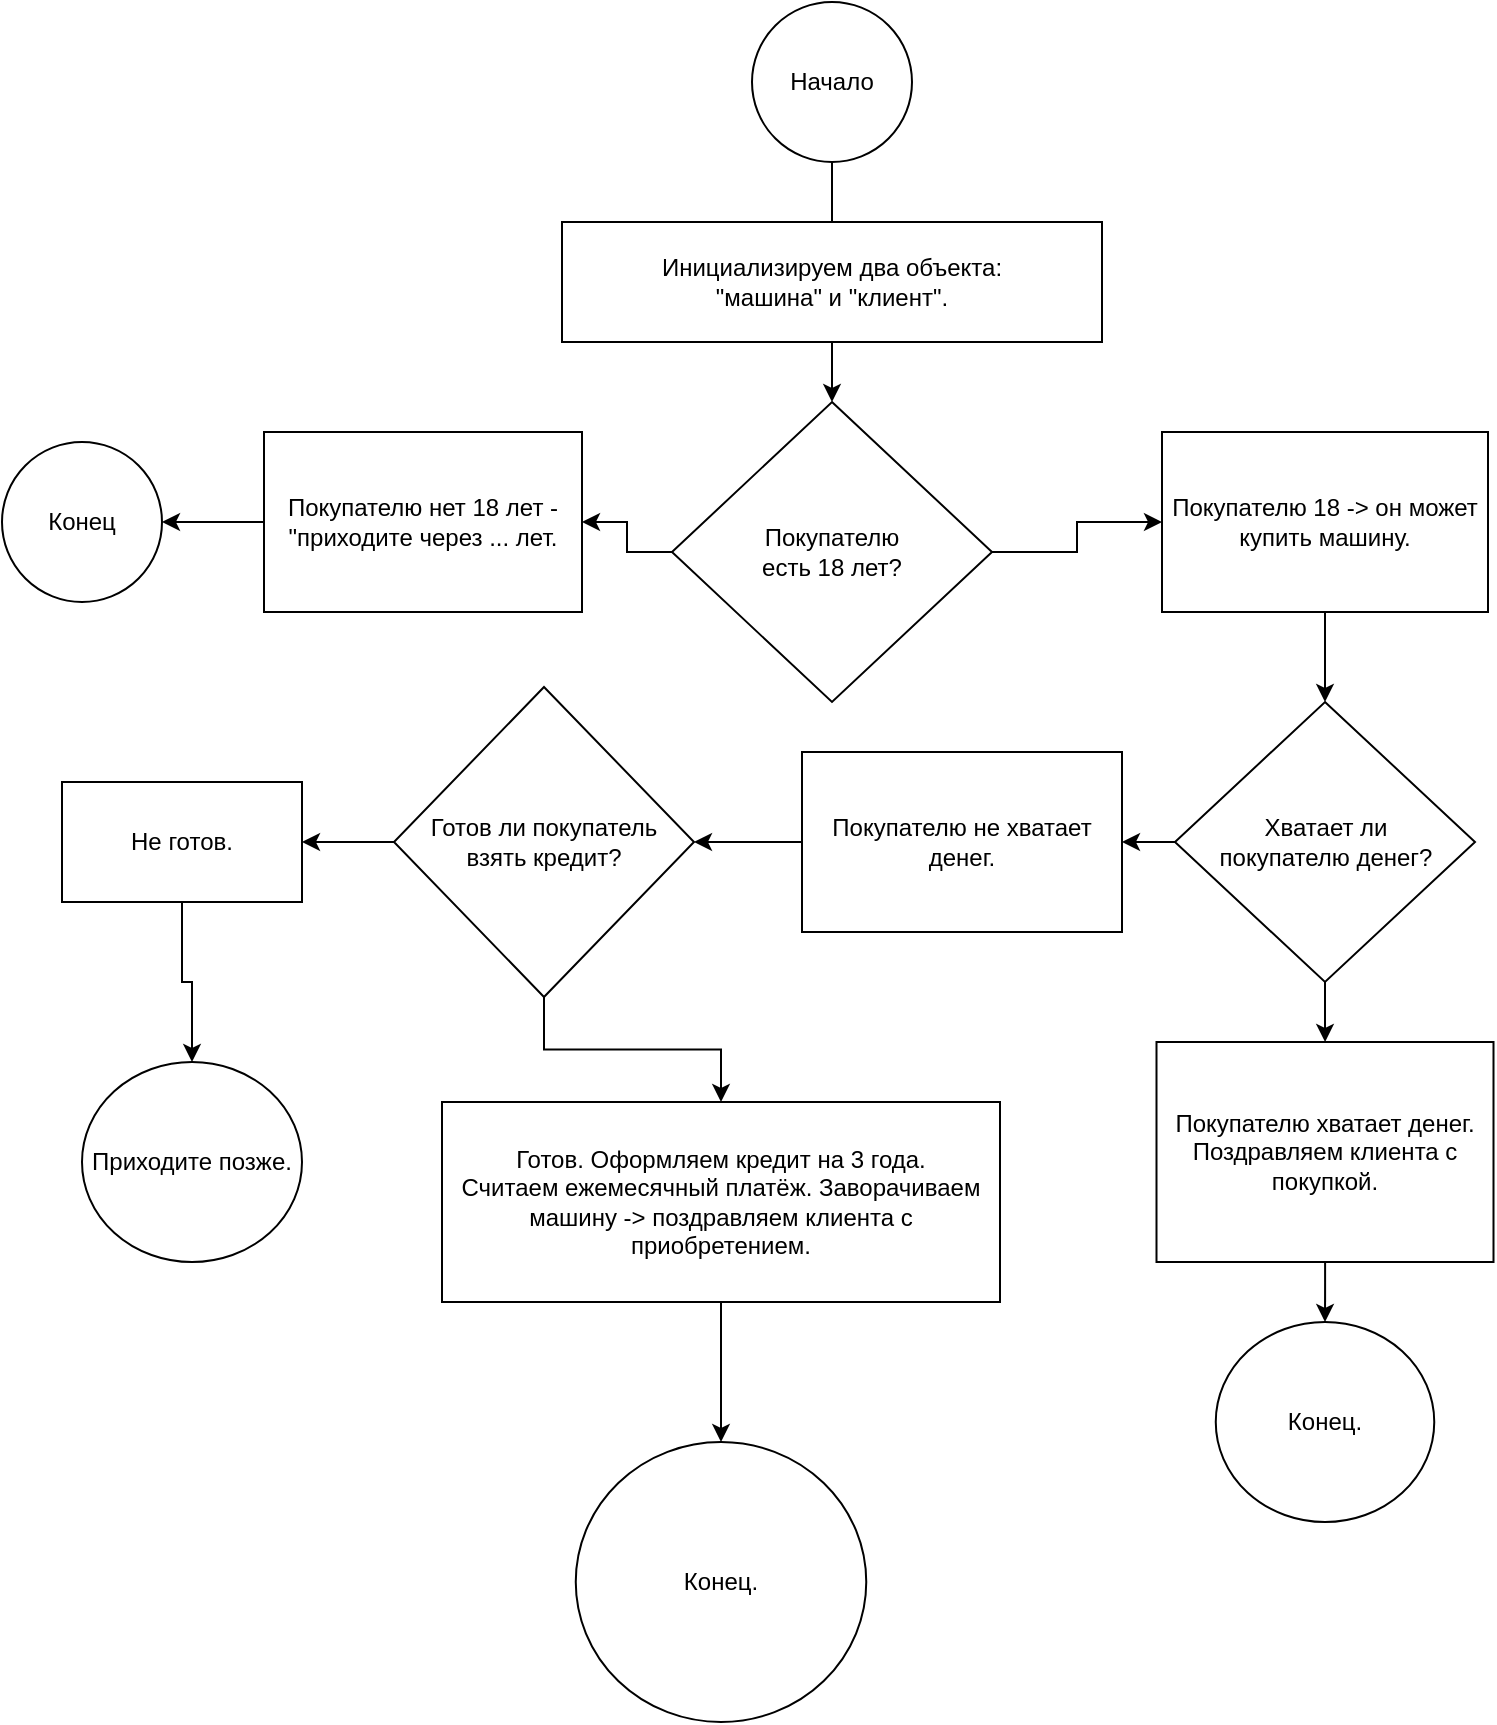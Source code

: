 <mxfile version="20.0.4" type="github">
  <diagram id="gHlhH8syiRUfptxJsjxY" name="Страница 1">
    <mxGraphModel dx="1422" dy="882" grid="1" gridSize="10" guides="1" tooltips="1" connect="1" arrows="1" fold="1" page="1" pageScale="1" pageWidth="850" pageHeight="1100" math="0" shadow="0">
      <root>
        <mxCell id="0" />
        <mxCell id="1" parent="0" />
        <mxCell id="IPVcv-up8BkzNbpGgrfW-10" value="" style="edgeStyle=orthogonalEdgeStyle;rounded=0;orthogonalLoop=1;jettySize=auto;html=1;" edge="1" parent="1" source="IPVcv-up8BkzNbpGgrfW-1" target="IPVcv-up8BkzNbpGgrfW-3">
          <mxGeometry relative="1" as="geometry" />
        </mxCell>
        <mxCell id="IPVcv-up8BkzNbpGgrfW-1" value="Начало" style="ellipse;whiteSpace=wrap;html=1;aspect=fixed;" vertex="1" parent="1">
          <mxGeometry x="385" y="20" width="80" height="80" as="geometry" />
        </mxCell>
        <mxCell id="IPVcv-up8BkzNbpGgrfW-2" value="Инициализируем два объекта: &lt;br&gt;&quot;машина&quot; и &quot;клиент&quot;." style="rounded=0;whiteSpace=wrap;html=1;" vertex="1" parent="1">
          <mxGeometry x="290" y="130" width="270" height="60" as="geometry" />
        </mxCell>
        <mxCell id="IPVcv-up8BkzNbpGgrfW-5" value="" style="edgeStyle=orthogonalEdgeStyle;rounded=0;orthogonalLoop=1;jettySize=auto;html=1;" edge="1" parent="1" source="IPVcv-up8BkzNbpGgrfW-3" target="IPVcv-up8BkzNbpGgrfW-4">
          <mxGeometry relative="1" as="geometry" />
        </mxCell>
        <mxCell id="IPVcv-up8BkzNbpGgrfW-7" value="" style="edgeStyle=orthogonalEdgeStyle;rounded=0;orthogonalLoop=1;jettySize=auto;html=1;" edge="1" parent="1" source="IPVcv-up8BkzNbpGgrfW-3" target="IPVcv-up8BkzNbpGgrfW-6">
          <mxGeometry relative="1" as="geometry" />
        </mxCell>
        <mxCell id="IPVcv-up8BkzNbpGgrfW-3" value="Покупателю &lt;br&gt;есть 18 лет?" style="rhombus;whiteSpace=wrap;html=1;" vertex="1" parent="1">
          <mxGeometry x="345" y="220" width="160" height="150" as="geometry" />
        </mxCell>
        <mxCell id="IPVcv-up8BkzNbpGgrfW-13" value="" style="edgeStyle=orthogonalEdgeStyle;rounded=0;orthogonalLoop=1;jettySize=auto;html=1;" edge="1" parent="1" source="IPVcv-up8BkzNbpGgrfW-4" target="IPVcv-up8BkzNbpGgrfW-12">
          <mxGeometry relative="1" as="geometry" />
        </mxCell>
        <mxCell id="IPVcv-up8BkzNbpGgrfW-4" value="Покупателю 18 -&amp;gt; он может купить машину." style="whiteSpace=wrap;html=1;" vertex="1" parent="1">
          <mxGeometry x="590" y="235" width="163" height="90" as="geometry" />
        </mxCell>
        <mxCell id="IPVcv-up8BkzNbpGgrfW-9" value="" style="edgeStyle=orthogonalEdgeStyle;rounded=0;orthogonalLoop=1;jettySize=auto;html=1;" edge="1" parent="1" source="IPVcv-up8BkzNbpGgrfW-6" target="IPVcv-up8BkzNbpGgrfW-8">
          <mxGeometry relative="1" as="geometry" />
        </mxCell>
        <mxCell id="IPVcv-up8BkzNbpGgrfW-6" value="Покупателю нет 18 лет - &quot;приходите через ... лет." style="whiteSpace=wrap;html=1;" vertex="1" parent="1">
          <mxGeometry x="141" y="235" width="159" height="90" as="geometry" />
        </mxCell>
        <mxCell id="IPVcv-up8BkzNbpGgrfW-8" value="Конец" style="ellipse;whiteSpace=wrap;html=1;aspect=fixed;" vertex="1" parent="1">
          <mxGeometry x="10" y="240" width="80" height="80" as="geometry" />
        </mxCell>
        <mxCell id="IPVcv-up8BkzNbpGgrfW-15" value="" style="edgeStyle=orthogonalEdgeStyle;rounded=0;orthogonalLoop=1;jettySize=auto;html=1;" edge="1" parent="1" source="IPVcv-up8BkzNbpGgrfW-12" target="IPVcv-up8BkzNbpGgrfW-14">
          <mxGeometry relative="1" as="geometry" />
        </mxCell>
        <mxCell id="IPVcv-up8BkzNbpGgrfW-19" value="" style="edgeStyle=orthogonalEdgeStyle;rounded=0;orthogonalLoop=1;jettySize=auto;html=1;" edge="1" parent="1" source="IPVcv-up8BkzNbpGgrfW-12" target="IPVcv-up8BkzNbpGgrfW-18">
          <mxGeometry relative="1" as="geometry" />
        </mxCell>
        <mxCell id="IPVcv-up8BkzNbpGgrfW-12" value="Хватает ли &lt;br&gt;покупателю денег?" style="rhombus;whiteSpace=wrap;html=1;" vertex="1" parent="1">
          <mxGeometry x="596.5" y="370" width="150" height="140" as="geometry" />
        </mxCell>
        <mxCell id="IPVcv-up8BkzNbpGgrfW-17" value="" style="edgeStyle=orthogonalEdgeStyle;rounded=0;orthogonalLoop=1;jettySize=auto;html=1;" edge="1" parent="1" source="IPVcv-up8BkzNbpGgrfW-14" target="IPVcv-up8BkzNbpGgrfW-16">
          <mxGeometry relative="1" as="geometry" />
        </mxCell>
        <mxCell id="IPVcv-up8BkzNbpGgrfW-14" value="Покупателю хватает денег.&lt;br&gt;Поздравляем клиента с покупкой." style="whiteSpace=wrap;html=1;" vertex="1" parent="1">
          <mxGeometry x="587.25" y="540" width="168.5" height="110" as="geometry" />
        </mxCell>
        <mxCell id="IPVcv-up8BkzNbpGgrfW-16" value="Конец." style="ellipse;whiteSpace=wrap;html=1;" vertex="1" parent="1">
          <mxGeometry x="616.88" y="680" width="109.25" height="100" as="geometry" />
        </mxCell>
        <mxCell id="IPVcv-up8BkzNbpGgrfW-21" value="" style="edgeStyle=orthogonalEdgeStyle;rounded=0;orthogonalLoop=1;jettySize=auto;html=1;" edge="1" parent="1" source="IPVcv-up8BkzNbpGgrfW-18" target="IPVcv-up8BkzNbpGgrfW-20">
          <mxGeometry relative="1" as="geometry" />
        </mxCell>
        <mxCell id="IPVcv-up8BkzNbpGgrfW-18" value="Покупателю не хватает денег." style="whiteSpace=wrap;html=1;" vertex="1" parent="1">
          <mxGeometry x="410" y="395" width="160" height="90" as="geometry" />
        </mxCell>
        <mxCell id="IPVcv-up8BkzNbpGgrfW-25" value="" style="edgeStyle=orthogonalEdgeStyle;rounded=0;orthogonalLoop=1;jettySize=auto;html=1;" edge="1" parent="1" source="IPVcv-up8BkzNbpGgrfW-20" target="IPVcv-up8BkzNbpGgrfW-24">
          <mxGeometry relative="1" as="geometry" />
        </mxCell>
        <mxCell id="IPVcv-up8BkzNbpGgrfW-27" value="" style="edgeStyle=orthogonalEdgeStyle;rounded=0;orthogonalLoop=1;jettySize=auto;html=1;" edge="1" parent="1" source="IPVcv-up8BkzNbpGgrfW-20" target="IPVcv-up8BkzNbpGgrfW-26">
          <mxGeometry relative="1" as="geometry" />
        </mxCell>
        <mxCell id="IPVcv-up8BkzNbpGgrfW-20" value="Готов ли покупатель &lt;br&gt;взять кредит?" style="rhombus;whiteSpace=wrap;html=1;" vertex="1" parent="1">
          <mxGeometry x="206" y="362.5" width="150" height="155" as="geometry" />
        </mxCell>
        <mxCell id="IPVcv-up8BkzNbpGgrfW-31" value="" style="edgeStyle=orthogonalEdgeStyle;rounded=0;orthogonalLoop=1;jettySize=auto;html=1;" edge="1" parent="1" source="IPVcv-up8BkzNbpGgrfW-24" target="IPVcv-up8BkzNbpGgrfW-30">
          <mxGeometry relative="1" as="geometry" />
        </mxCell>
        <mxCell id="IPVcv-up8BkzNbpGgrfW-24" value="Готов. Оформляем кредит на 3 года.&lt;br&gt;Считаем ежемесячный платёж. Заворачиваем машину -&amp;gt; поздравляем клиента с приобретением." style="whiteSpace=wrap;html=1;" vertex="1" parent="1">
          <mxGeometry x="230" y="570" width="279" height="100" as="geometry" />
        </mxCell>
        <mxCell id="IPVcv-up8BkzNbpGgrfW-29" value="" style="edgeStyle=orthogonalEdgeStyle;rounded=0;orthogonalLoop=1;jettySize=auto;html=1;" edge="1" parent="1" source="IPVcv-up8BkzNbpGgrfW-26" target="IPVcv-up8BkzNbpGgrfW-28">
          <mxGeometry relative="1" as="geometry" />
        </mxCell>
        <mxCell id="IPVcv-up8BkzNbpGgrfW-26" value="Не готов." style="whiteSpace=wrap;html=1;" vertex="1" parent="1">
          <mxGeometry x="40" y="410" width="120" height="60" as="geometry" />
        </mxCell>
        <mxCell id="IPVcv-up8BkzNbpGgrfW-28" value="Приходите позже." style="ellipse;whiteSpace=wrap;html=1;" vertex="1" parent="1">
          <mxGeometry x="50" y="550" width="110" height="100" as="geometry" />
        </mxCell>
        <mxCell id="IPVcv-up8BkzNbpGgrfW-30" value="Конец." style="ellipse;whiteSpace=wrap;html=1;" vertex="1" parent="1">
          <mxGeometry x="296.88" y="740" width="145.25" height="140" as="geometry" />
        </mxCell>
      </root>
    </mxGraphModel>
  </diagram>
</mxfile>
